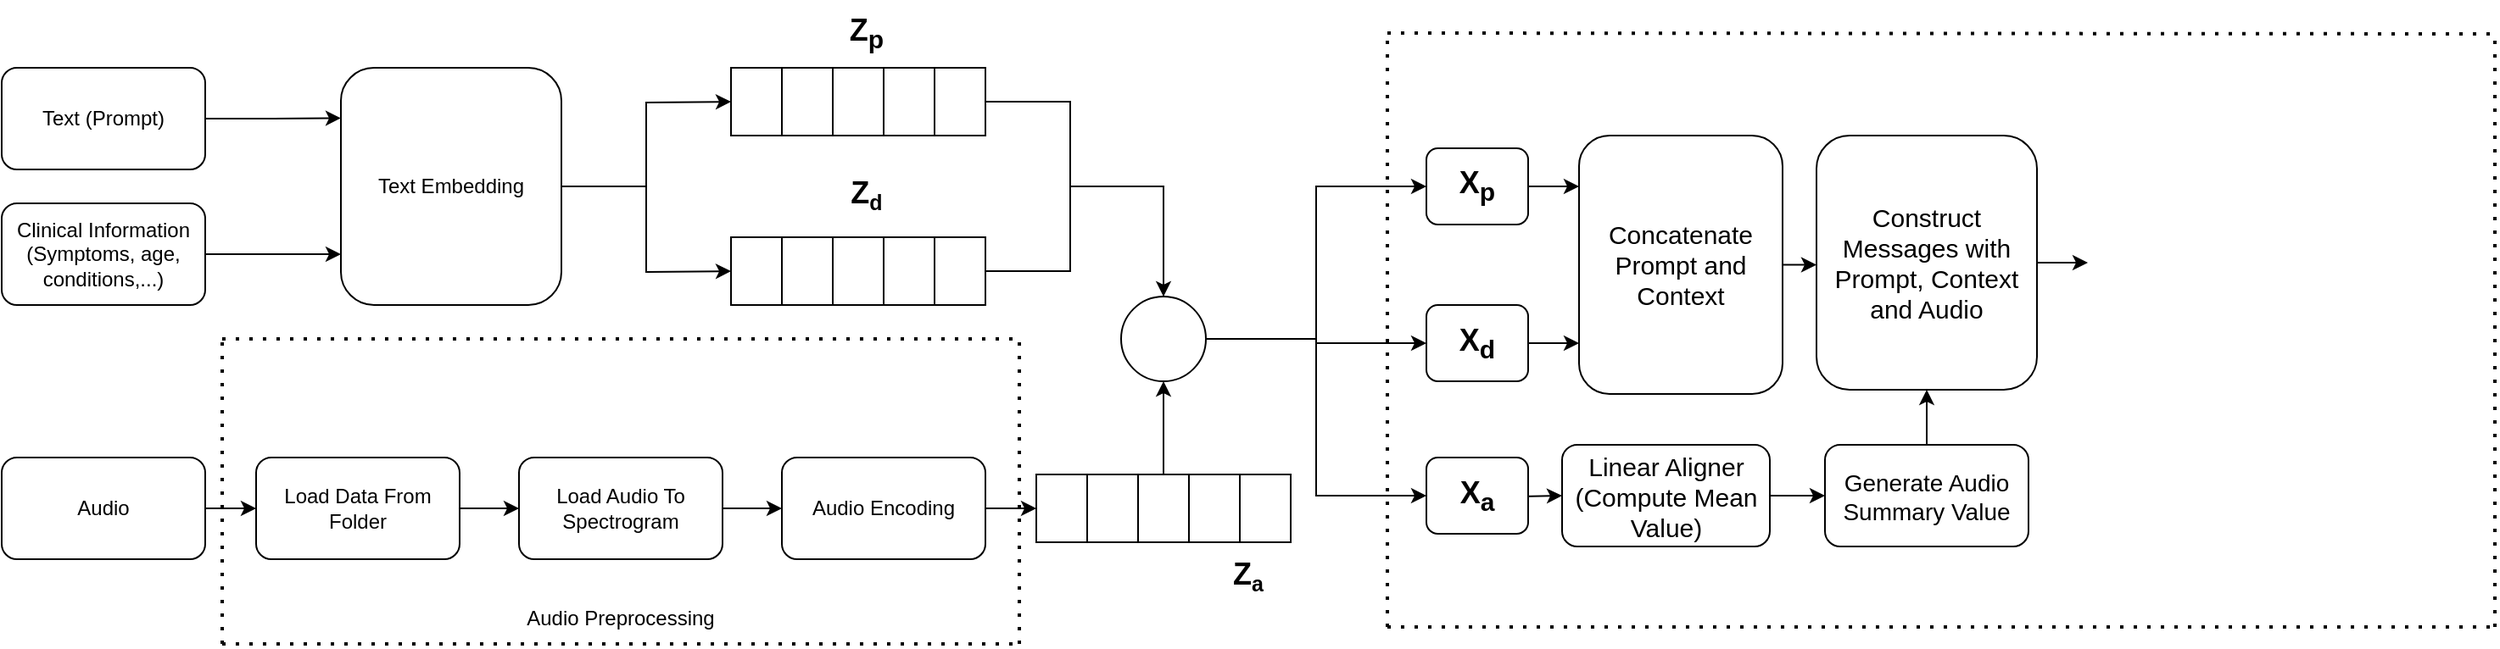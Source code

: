<mxfile version="26.2.7">
  <diagram name="Page-1" id="ClKewfaFQdFFM47pFRAS">
    <mxGraphModel dx="1680" dy="874" grid="1" gridSize="10" guides="1" tooltips="1" connect="1" arrows="1" fold="1" page="1" pageScale="1" pageWidth="827" pageHeight="1169" math="0" shadow="0">
      <root>
        <mxCell id="0" />
        <mxCell id="1" parent="0" />
        <mxCell id="TKMiJfSwWeMEldTkSYpw-5" value="" style="edgeStyle=orthogonalEdgeStyle;rounded=0;orthogonalLoop=1;jettySize=auto;html=1;" parent="1" source="TKMiJfSwWeMEldTkSYpw-1" target="TKMiJfSwWeMEldTkSYpw-4" edge="1">
          <mxGeometry relative="1" as="geometry" />
        </mxCell>
        <mxCell id="TKMiJfSwWeMEldTkSYpw-1" value="Audio" style="rounded=1;whiteSpace=wrap;html=1;" parent="1" vertex="1">
          <mxGeometry x="10" y="490" width="120" height="60" as="geometry" />
        </mxCell>
        <mxCell id="TKMiJfSwWeMEldTkSYpw-10" style="edgeStyle=orthogonalEdgeStyle;rounded=0;orthogonalLoop=1;jettySize=auto;html=1;" parent="1" source="TKMiJfSwWeMEldTkSYpw-2" edge="1">
          <mxGeometry relative="1" as="geometry">
            <mxPoint x="210" y="370.0" as="targetPoint" />
          </mxGeometry>
        </mxCell>
        <mxCell id="TKMiJfSwWeMEldTkSYpw-2" value="Clinical Information&lt;div&gt;(Symptoms, age, conditions,...)&lt;/div&gt;" style="rounded=1;whiteSpace=wrap;html=1;" parent="1" vertex="1">
          <mxGeometry x="10" y="340" width="120" height="60" as="geometry" />
        </mxCell>
        <mxCell id="TKMiJfSwWeMEldTkSYpw-9" style="edgeStyle=orthogonalEdgeStyle;rounded=0;orthogonalLoop=1;jettySize=auto;html=1;exitX=1;exitY=0.5;exitDx=0;exitDy=0;" parent="1" source="TKMiJfSwWeMEldTkSYpw-3" edge="1">
          <mxGeometry relative="1" as="geometry">
            <mxPoint x="210" y="289.724" as="targetPoint" />
          </mxGeometry>
        </mxCell>
        <mxCell id="TKMiJfSwWeMEldTkSYpw-3" value="Text (Prompt)" style="rounded=1;whiteSpace=wrap;html=1;" parent="1" vertex="1">
          <mxGeometry x="10" y="260" width="120" height="60" as="geometry" />
        </mxCell>
        <mxCell id="TKMiJfSwWeMEldTkSYpw-4" value="Load Data From Folder" style="rounded=1;whiteSpace=wrap;html=1;" parent="1" vertex="1">
          <mxGeometry x="160" y="490" width="120" height="60" as="geometry" />
        </mxCell>
        <mxCell id="TKMiJfSwWeMEldTkSYpw-24" style="edgeStyle=orthogonalEdgeStyle;rounded=0;orthogonalLoop=1;jettySize=auto;html=1;" parent="1" source="TKMiJfSwWeMEldTkSYpw-11" edge="1">
          <mxGeometry relative="1" as="geometry">
            <mxPoint x="440" y="280" as="targetPoint" />
          </mxGeometry>
        </mxCell>
        <mxCell id="TKMiJfSwWeMEldTkSYpw-26" style="edgeStyle=orthogonalEdgeStyle;rounded=0;orthogonalLoop=1;jettySize=auto;html=1;" parent="1" source="TKMiJfSwWeMEldTkSYpw-11" edge="1">
          <mxGeometry relative="1" as="geometry">
            <mxPoint x="440" y="380" as="targetPoint" />
          </mxGeometry>
        </mxCell>
        <mxCell id="TKMiJfSwWeMEldTkSYpw-11" value="Text Embedding" style="rounded=1;whiteSpace=wrap;html=1;" parent="1" vertex="1">
          <mxGeometry x="210" y="260" width="130" height="140" as="geometry" />
        </mxCell>
        <mxCell id="TKMiJfSwWeMEldTkSYpw-14" value="" style="edgeStyle=orthogonalEdgeStyle;rounded=0;orthogonalLoop=1;jettySize=auto;html=1;" parent="1" source="TKMiJfSwWeMEldTkSYpw-4" target="TKMiJfSwWeMEldTkSYpw-13" edge="1">
          <mxGeometry relative="1" as="geometry">
            <mxPoint x="400" y="520" as="targetPoint" />
            <mxPoint x="330" y="520" as="sourcePoint" />
          </mxGeometry>
        </mxCell>
        <mxCell id="TKMiJfSwWeMEldTkSYpw-15" style="edgeStyle=orthogonalEdgeStyle;rounded=0;orthogonalLoop=1;jettySize=auto;html=1;entryX=0;entryY=0.5;entryDx=0;entryDy=0;" parent="1" source="TKMiJfSwWeMEldTkSYpw-13" target="TKMiJfSwWeMEldTkSYpw-16" edge="1">
          <mxGeometry relative="1" as="geometry">
            <mxPoint x="470" y="520" as="targetPoint" />
          </mxGeometry>
        </mxCell>
        <mxCell id="TKMiJfSwWeMEldTkSYpw-13" value="Load Audio To Spectrogram" style="rounded=1;whiteSpace=wrap;html=1;" parent="1" vertex="1">
          <mxGeometry x="315" y="490" width="120" height="60" as="geometry" />
        </mxCell>
        <mxCell id="nXDunIABsVwkjvtaxsHg-13" style="edgeStyle=orthogonalEdgeStyle;rounded=0;orthogonalLoop=1;jettySize=auto;html=1;entryX=0;entryY=0.5;entryDx=0;entryDy=0;" edge="1" parent="1" source="TKMiJfSwWeMEldTkSYpw-16" target="TKMiJfSwWeMEldTkSYpw-38">
          <mxGeometry relative="1" as="geometry" />
        </mxCell>
        <mxCell id="TKMiJfSwWeMEldTkSYpw-16" value="Audio Encoding" style="rounded=1;whiteSpace=wrap;html=1;" parent="1" vertex="1">
          <mxGeometry x="470" y="490" width="120" height="60" as="geometry" />
        </mxCell>
        <mxCell id="TKMiJfSwWeMEldTkSYpw-18" value="" style="endArrow=none;dashed=1;html=1;dashPattern=1 3;strokeWidth=2;rounded=0;" parent="1" edge="1">
          <mxGeometry width="50" height="50" relative="1" as="geometry">
            <mxPoint x="140" y="600" as="sourcePoint" />
            <mxPoint x="140" y="420" as="targetPoint" />
          </mxGeometry>
        </mxCell>
        <mxCell id="TKMiJfSwWeMEldTkSYpw-19" value="" style="endArrow=none;dashed=1;html=1;dashPattern=1 3;strokeWidth=2;rounded=0;" parent="1" edge="1">
          <mxGeometry width="50" height="50" relative="1" as="geometry">
            <mxPoint x="610" y="600" as="sourcePoint" />
            <mxPoint x="610" y="420" as="targetPoint" />
          </mxGeometry>
        </mxCell>
        <mxCell id="TKMiJfSwWeMEldTkSYpw-20" value="" style="endArrow=none;dashed=1;html=1;dashPattern=1 3;strokeWidth=2;rounded=0;" parent="1" edge="1">
          <mxGeometry width="50" height="50" relative="1" as="geometry">
            <mxPoint x="140" y="420" as="sourcePoint" />
            <mxPoint x="610" y="420" as="targetPoint" />
          </mxGeometry>
        </mxCell>
        <mxCell id="TKMiJfSwWeMEldTkSYpw-21" value="" style="endArrow=none;dashed=1;html=1;dashPattern=1 3;strokeWidth=2;rounded=0;" parent="1" edge="1">
          <mxGeometry width="50" height="50" relative="1" as="geometry">
            <mxPoint x="140" y="600" as="sourcePoint" />
            <mxPoint x="610" y="600" as="targetPoint" />
          </mxGeometry>
        </mxCell>
        <mxCell id="TKMiJfSwWeMEldTkSYpw-22" value="Audio Preprocessing" style="text;html=1;align=center;verticalAlign=middle;whiteSpace=wrap;rounded=0;" parent="1" vertex="1">
          <mxGeometry x="280" y="570" width="190" height="30" as="geometry" />
        </mxCell>
        <mxCell id="TKMiJfSwWeMEldTkSYpw-27" value="" style="rounded=0;whiteSpace=wrap;html=1;" parent="1" vertex="1">
          <mxGeometry x="440" y="260" width="30" height="40" as="geometry" />
        </mxCell>
        <mxCell id="TKMiJfSwWeMEldTkSYpw-28" value="" style="rounded=0;whiteSpace=wrap;html=1;" parent="1" vertex="1">
          <mxGeometry x="470" y="260" width="30" height="40" as="geometry" />
        </mxCell>
        <mxCell id="TKMiJfSwWeMEldTkSYpw-29" value="" style="rounded=0;whiteSpace=wrap;html=1;" parent="1" vertex="1">
          <mxGeometry x="530" y="260" width="30" height="40" as="geometry" />
        </mxCell>
        <mxCell id="TKMiJfSwWeMEldTkSYpw-30" value="" style="rounded=0;whiteSpace=wrap;html=1;" parent="1" vertex="1">
          <mxGeometry x="500" y="260" width="30" height="40" as="geometry" />
        </mxCell>
        <mxCell id="TKMiJfSwWeMEldTkSYpw-53" style="edgeStyle=orthogonalEdgeStyle;rounded=0;orthogonalLoop=1;jettySize=auto;html=1;entryX=0.083;entryY=0.221;entryDx=0;entryDy=0;entryPerimeter=0;" parent="1" source="TKMiJfSwWeMEldTkSYpw-31" target="TKMiJfSwWeMEldTkSYpw-55" edge="1">
          <mxGeometry relative="1" as="geometry">
            <mxPoint x="690" y="310" as="targetPoint" />
            <Array as="points">
              <mxPoint x="640" y="280" />
              <mxPoint x="640" y="330" />
              <mxPoint x="695" y="330" />
              <mxPoint x="695" y="406" />
            </Array>
          </mxGeometry>
        </mxCell>
        <mxCell id="TKMiJfSwWeMEldTkSYpw-31" value="" style="rounded=0;whiteSpace=wrap;html=1;" parent="1" vertex="1">
          <mxGeometry x="560" y="260" width="30" height="40" as="geometry" />
        </mxCell>
        <mxCell id="TKMiJfSwWeMEldTkSYpw-33" value="" style="rounded=0;whiteSpace=wrap;html=1;" parent="1" vertex="1">
          <mxGeometry x="440" y="360" width="30" height="40" as="geometry" />
        </mxCell>
        <mxCell id="TKMiJfSwWeMEldTkSYpw-34" value="" style="rounded=0;whiteSpace=wrap;html=1;" parent="1" vertex="1">
          <mxGeometry x="470" y="360" width="30" height="40" as="geometry" />
        </mxCell>
        <mxCell id="TKMiJfSwWeMEldTkSYpw-35" value="" style="rounded=0;whiteSpace=wrap;html=1;" parent="1" vertex="1">
          <mxGeometry x="530" y="360" width="30" height="40" as="geometry" />
        </mxCell>
        <mxCell id="TKMiJfSwWeMEldTkSYpw-36" value="" style="rounded=0;whiteSpace=wrap;html=1;" parent="1" vertex="1">
          <mxGeometry x="500" y="360" width="30" height="40" as="geometry" />
        </mxCell>
        <mxCell id="TKMiJfSwWeMEldTkSYpw-54" style="edgeStyle=orthogonalEdgeStyle;rounded=0;orthogonalLoop=1;jettySize=auto;html=1;" parent="1" source="TKMiJfSwWeMEldTkSYpw-37" target="TKMiJfSwWeMEldTkSYpw-55" edge="1">
          <mxGeometry relative="1" as="geometry">
            <mxPoint x="700" y="350" as="targetPoint" />
            <Array as="points">
              <mxPoint x="640" y="380" />
              <mxPoint x="640" y="330" />
              <mxPoint x="695" y="330" />
            </Array>
          </mxGeometry>
        </mxCell>
        <mxCell id="TKMiJfSwWeMEldTkSYpw-37" value="" style="rounded=0;whiteSpace=wrap;html=1;" parent="1" vertex="1">
          <mxGeometry x="560" y="360" width="30" height="40" as="geometry" />
        </mxCell>
        <mxCell id="TKMiJfSwWeMEldTkSYpw-38" value="" style="rounded=0;whiteSpace=wrap;html=1;" parent="1" vertex="1">
          <mxGeometry x="620" y="500" width="30" height="40" as="geometry" />
        </mxCell>
        <mxCell id="TKMiJfSwWeMEldTkSYpw-39" value="" style="rounded=0;whiteSpace=wrap;html=1;" parent="1" vertex="1">
          <mxGeometry x="650" y="500" width="30" height="40" as="geometry" />
        </mxCell>
        <mxCell id="TKMiJfSwWeMEldTkSYpw-40" value="" style="rounded=0;whiteSpace=wrap;html=1;" parent="1" vertex="1">
          <mxGeometry x="710" y="500" width="30" height="40" as="geometry" />
        </mxCell>
        <mxCell id="TKMiJfSwWeMEldTkSYpw-56" style="edgeStyle=orthogonalEdgeStyle;rounded=0;orthogonalLoop=1;jettySize=auto;html=1;" parent="1" source="TKMiJfSwWeMEldTkSYpw-41" target="TKMiJfSwWeMEldTkSYpw-55" edge="1">
          <mxGeometry relative="1" as="geometry">
            <mxPoint x="705" y="360" as="targetPoint" />
          </mxGeometry>
        </mxCell>
        <mxCell id="TKMiJfSwWeMEldTkSYpw-41" value="" style="rounded=0;whiteSpace=wrap;html=1;" parent="1" vertex="1">
          <mxGeometry x="680" y="500" width="30" height="40" as="geometry" />
        </mxCell>
        <mxCell id="TKMiJfSwWeMEldTkSYpw-42" value="" style="rounded=0;whiteSpace=wrap;html=1;" parent="1" vertex="1">
          <mxGeometry x="740" y="500" width="30" height="40" as="geometry" />
        </mxCell>
        <mxCell id="nXDunIABsVwkjvtaxsHg-8" style="edgeStyle=orthogonalEdgeStyle;rounded=0;orthogonalLoop=1;jettySize=auto;html=1;entryX=0;entryY=0.5;entryDx=0;entryDy=0;" edge="1" parent="1" source="TKMiJfSwWeMEldTkSYpw-55" target="nXDunIABsVwkjvtaxsHg-10">
          <mxGeometry relative="1" as="geometry">
            <mxPoint x="770" y="410" as="targetPoint" />
          </mxGeometry>
        </mxCell>
        <mxCell id="nXDunIABsVwkjvtaxsHg-11" style="edgeStyle=orthogonalEdgeStyle;rounded=0;orthogonalLoop=1;jettySize=auto;html=1;entryX=0;entryY=0.5;entryDx=0;entryDy=0;" edge="1" parent="1" source="TKMiJfSwWeMEldTkSYpw-55" target="nXDunIABsVwkjvtaxsHg-7">
          <mxGeometry relative="1" as="geometry" />
        </mxCell>
        <mxCell id="nXDunIABsVwkjvtaxsHg-12" style="edgeStyle=orthogonalEdgeStyle;rounded=0;orthogonalLoop=1;jettySize=auto;html=1;entryX=0;entryY=0.5;entryDx=0;entryDy=0;" edge="1" parent="1" source="TKMiJfSwWeMEldTkSYpw-55" target="nXDunIABsVwkjvtaxsHg-9">
          <mxGeometry relative="1" as="geometry" />
        </mxCell>
        <mxCell id="TKMiJfSwWeMEldTkSYpw-55" value="" style="ellipse;whiteSpace=wrap;html=1;aspect=fixed;" parent="1" vertex="1">
          <mxGeometry x="670" y="395" width="50" height="50" as="geometry" />
        </mxCell>
        <mxCell id="TKMiJfSwWeMEldTkSYpw-60" value="&lt;b&gt;&lt;font style=&quot;font-size: 18px;&quot;&gt;Z&lt;sub&gt;p&lt;/sub&gt;&lt;/font&gt;&lt;/b&gt;" style="text;html=1;align=center;verticalAlign=middle;whiteSpace=wrap;rounded=0;" parent="1" vertex="1">
          <mxGeometry x="485" y="220" width="70" height="40" as="geometry" />
        </mxCell>
        <mxCell id="TKMiJfSwWeMEldTkSYpw-62" value="&lt;b&gt;&lt;font style=&quot;font-size: 18px;&quot;&gt;Z&lt;/font&gt;&lt;font style=&quot;font-size: 15px;&quot;&gt;&lt;sub&gt;a&lt;/sub&gt;&lt;/font&gt;&lt;/b&gt;" style="text;html=1;align=center;verticalAlign=middle;whiteSpace=wrap;rounded=0;" parent="1" vertex="1">
          <mxGeometry x="710" y="540" width="70" height="40" as="geometry" />
        </mxCell>
        <mxCell id="TKMiJfSwWeMEldTkSYpw-63" value="&lt;b&gt;&lt;font style=&quot;font-size: 18px;&quot;&gt;Z&lt;/font&gt;&lt;font style=&quot;font-size: 15px;&quot;&gt;&lt;sub&gt;d&lt;/sub&gt;&lt;/font&gt;&lt;/b&gt;" style="text;html=1;align=center;verticalAlign=middle;whiteSpace=wrap;rounded=0;" parent="1" vertex="1">
          <mxGeometry x="485" y="315" width="70" height="40" as="geometry" />
        </mxCell>
        <mxCell id="nXDunIABsVwkjvtaxsHg-3" value="" style="endArrow=none;dashed=1;html=1;dashPattern=1 3;strokeWidth=2;rounded=0;" edge="1" parent="1">
          <mxGeometry width="50" height="50" relative="1" as="geometry">
            <mxPoint x="827" y="590" as="sourcePoint" />
            <mxPoint x="1480" y="590" as="targetPoint" />
          </mxGeometry>
        </mxCell>
        <mxCell id="nXDunIABsVwkjvtaxsHg-4" value="" style="endArrow=none;dashed=1;html=1;dashPattern=1 3;strokeWidth=2;rounded=0;" edge="1" parent="1">
          <mxGeometry width="50" height="50" relative="1" as="geometry">
            <mxPoint x="827" y="590" as="sourcePoint" />
            <mxPoint x="827" y="240" as="targetPoint" />
          </mxGeometry>
        </mxCell>
        <mxCell id="nXDunIABsVwkjvtaxsHg-5" value="" style="endArrow=none;dashed=1;html=1;dashPattern=1 3;strokeWidth=2;rounded=0;" edge="1" parent="1">
          <mxGeometry width="50" height="50" relative="1" as="geometry">
            <mxPoint x="827" y="239.5" as="sourcePoint" />
            <mxPoint x="1480" y="240" as="targetPoint" />
          </mxGeometry>
        </mxCell>
        <mxCell id="nXDunIABsVwkjvtaxsHg-6" value="" style="endArrow=none;dashed=1;html=1;dashPattern=1 3;strokeWidth=2;rounded=0;" edge="1" parent="1">
          <mxGeometry width="50" height="50" relative="1" as="geometry">
            <mxPoint x="1480" y="590" as="sourcePoint" />
            <mxPoint x="1480" y="240" as="targetPoint" />
          </mxGeometry>
        </mxCell>
        <mxCell id="nXDunIABsVwkjvtaxsHg-33" style="edgeStyle=orthogonalEdgeStyle;rounded=0;orthogonalLoop=1;jettySize=auto;html=1;exitX=1;exitY=0.5;exitDx=0;exitDy=0;" edge="1" parent="1" source="nXDunIABsVwkjvtaxsHg-7">
          <mxGeometry relative="1" as="geometry">
            <mxPoint x="940" y="423" as="targetPoint" />
          </mxGeometry>
        </mxCell>
        <mxCell id="nXDunIABsVwkjvtaxsHg-7" value="&lt;b&gt;&lt;font style=&quot;font-size: 18px;&quot;&gt;X&lt;sub style=&quot;&quot;&gt;d&lt;/sub&gt;&lt;/font&gt;&lt;/b&gt;" style="rounded=1;whiteSpace=wrap;html=1;" vertex="1" parent="1">
          <mxGeometry x="850" y="400" width="60" height="45" as="geometry" />
        </mxCell>
        <mxCell id="nXDunIABsVwkjvtaxsHg-41" style="edgeStyle=orthogonalEdgeStyle;rounded=0;orthogonalLoop=1;jettySize=auto;html=1;" edge="1" parent="1" source="nXDunIABsVwkjvtaxsHg-9">
          <mxGeometry relative="1" as="geometry">
            <mxPoint x="940" y="330" as="targetPoint" />
          </mxGeometry>
        </mxCell>
        <mxCell id="nXDunIABsVwkjvtaxsHg-9" value="&lt;b&gt;&lt;font style=&quot;font-size: 18px;&quot;&gt;X&lt;sub style=&quot;&quot;&gt;p&lt;/sub&gt;&lt;/font&gt;&lt;/b&gt;" style="rounded=1;whiteSpace=wrap;html=1;" vertex="1" parent="1">
          <mxGeometry x="850" y="307.5" width="60" height="45" as="geometry" />
        </mxCell>
        <mxCell id="nXDunIABsVwkjvtaxsHg-17" style="edgeStyle=orthogonalEdgeStyle;rounded=0;orthogonalLoop=1;jettySize=auto;html=1;entryX=0;entryY=0.5;entryDx=0;entryDy=0;" edge="1" parent="1" target="nXDunIABsVwkjvtaxsHg-18">
          <mxGeometry relative="1" as="geometry">
            <mxPoint x="930" y="512.5" as="targetPoint" />
            <mxPoint x="880" y="512.5" as="sourcePoint" />
          </mxGeometry>
        </mxCell>
        <mxCell id="nXDunIABsVwkjvtaxsHg-10" value="&lt;b&gt;&lt;font style=&quot;font-size: 18px;&quot;&gt;X&lt;sub style=&quot;&quot;&gt;a&lt;/sub&gt;&lt;/font&gt;&lt;/b&gt;" style="rounded=1;whiteSpace=wrap;html=1;" vertex="1" parent="1">
          <mxGeometry x="850" y="490" width="60" height="45" as="geometry" />
        </mxCell>
        <mxCell id="nXDunIABsVwkjvtaxsHg-36" style="edgeStyle=orthogonalEdgeStyle;rounded=0;orthogonalLoop=1;jettySize=auto;html=1;entryX=0;entryY=0.5;entryDx=0;entryDy=0;" edge="1" parent="1" source="nXDunIABsVwkjvtaxsHg-18" target="nXDunIABsVwkjvtaxsHg-37">
          <mxGeometry relative="1" as="geometry">
            <mxPoint x="1080" y="512.5" as="targetPoint" />
          </mxGeometry>
        </mxCell>
        <mxCell id="nXDunIABsVwkjvtaxsHg-18" value="&lt;font style=&quot;font-size: 15px;&quot;&gt;Linear Aligner&lt;/font&gt;&lt;div&gt;&lt;font style=&quot;font-size: 15px;&quot;&gt;(Compute Mean Value)&lt;/font&gt;&lt;/div&gt;" style="rounded=1;whiteSpace=wrap;html=1;" vertex="1" parent="1">
          <mxGeometry x="930" y="482.5" width="122.5" height="60" as="geometry" />
        </mxCell>
        <mxCell id="nXDunIABsVwkjvtaxsHg-52" style="edgeStyle=orthogonalEdgeStyle;rounded=0;orthogonalLoop=1;jettySize=auto;html=1;entryX=0.5;entryY=1;entryDx=0;entryDy=0;" edge="1" parent="1" source="nXDunIABsVwkjvtaxsHg-37" target="nXDunIABsVwkjvtaxsHg-43">
          <mxGeometry relative="1" as="geometry" />
        </mxCell>
        <mxCell id="nXDunIABsVwkjvtaxsHg-37" value="&lt;span style=&quot;font-size: 14px;&quot;&gt;Generate Audio Summary Value&lt;/span&gt;" style="rounded=1;whiteSpace=wrap;html=1;" vertex="1" parent="1">
          <mxGeometry x="1085" y="482.5" width="120" height="60" as="geometry" />
        </mxCell>
        <mxCell id="nXDunIABsVwkjvtaxsHg-42" style="edgeStyle=orthogonalEdgeStyle;rounded=0;orthogonalLoop=1;jettySize=auto;html=1;" edge="1" parent="1" source="nXDunIABsVwkjvtaxsHg-40">
          <mxGeometry relative="1" as="geometry">
            <mxPoint x="1080" y="376.25" as="targetPoint" />
          </mxGeometry>
        </mxCell>
        <mxCell id="nXDunIABsVwkjvtaxsHg-40" value="&lt;font style=&quot;font-size: 15px;&quot;&gt;Concatenate Prompt and Context&lt;/font&gt;" style="rounded=1;whiteSpace=wrap;html=1;" vertex="1" parent="1">
          <mxGeometry x="940" y="300" width="120" height="152.5" as="geometry" />
        </mxCell>
        <mxCell id="nXDunIABsVwkjvtaxsHg-54" style="edgeStyle=orthogonalEdgeStyle;rounded=0;orthogonalLoop=1;jettySize=auto;html=1;" edge="1" parent="1" source="nXDunIABsVwkjvtaxsHg-43">
          <mxGeometry relative="1" as="geometry">
            <mxPoint x="1240" y="375.0" as="targetPoint" />
          </mxGeometry>
        </mxCell>
        <mxCell id="nXDunIABsVwkjvtaxsHg-43" value="&lt;font style=&quot;font-size: 15px;&quot;&gt;Construct Messages with Prompt, Context and Audio&lt;/font&gt;" style="rounded=1;whiteSpace=wrap;html=1;" vertex="1" parent="1">
          <mxGeometry x="1080" y="300" width="130" height="150" as="geometry" />
        </mxCell>
      </root>
    </mxGraphModel>
  </diagram>
</mxfile>
